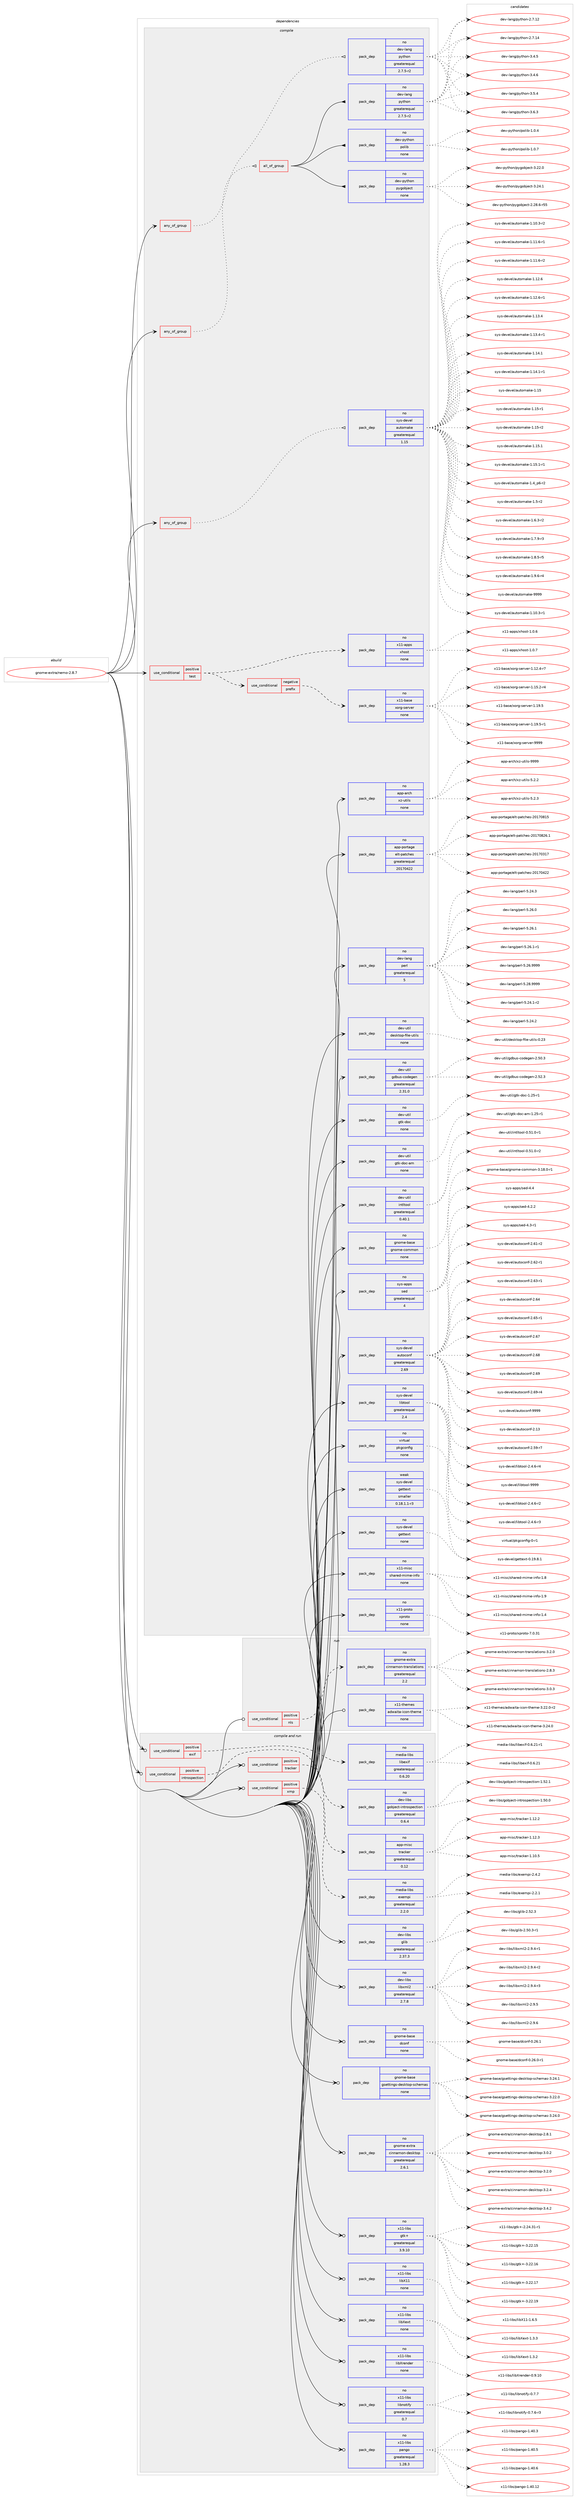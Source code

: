 digraph prolog {

# *************
# Graph options
# *************

newrank=true;
concentrate=true;
compound=true;
graph [rankdir=LR,fontname=Helvetica,fontsize=10,ranksep=1.5];#, ranksep=2.5, nodesep=0.2];
edge  [arrowhead=vee];
node  [fontname=Helvetica,fontsize=10];

# **********
# The ebuild
# **********

subgraph cluster_leftcol {
color=gray;
rank=same;
label=<<i>ebuild</i>>;
id [label="gnome-extra/nemo-2.8.7", color=red, width=4, href="../gnome-extra/nemo-2.8.7.svg"];
}

# ****************
# The dependencies
# ****************

subgraph cluster_midcol {
color=gray;
label=<<i>dependencies</i>>;
subgraph cluster_compile {
fillcolor="#eeeeee";
style=filled;
label=<<i>compile</i>>;
subgraph any4863 {
dependency311746 [label=<<TABLE BORDER="0" CELLBORDER="1" CELLSPACING="0" CELLPADDING="4"><TR><TD CELLPADDING="10">any_of_group</TD></TR></TABLE>>, shape=none, color=red];subgraph all83 {
dependency311747 [label=<<TABLE BORDER="0" CELLBORDER="1" CELLSPACING="0" CELLPADDING="4"><TR><TD CELLPADDING="10">all_of_group</TD></TR></TABLE>>, shape=none, color=red];subgraph pack224740 {
dependency311748 [label=<<TABLE BORDER="0" CELLBORDER="1" CELLSPACING="0" CELLPADDING="4" WIDTH="220"><TR><TD ROWSPAN="6" CELLPADDING="30">pack_dep</TD></TR><TR><TD WIDTH="110">no</TD></TR><TR><TD>dev-lang</TD></TR><TR><TD>python</TD></TR><TR><TD>greaterequal</TD></TR><TR><TD>2.7.5-r2</TD></TR></TABLE>>, shape=none, color=blue];
}
dependency311747:e -> dependency311748:w [weight=20,style="solid",arrowhead="inv"];
subgraph pack224741 {
dependency311749 [label=<<TABLE BORDER="0" CELLBORDER="1" CELLSPACING="0" CELLPADDING="4" WIDTH="220"><TR><TD ROWSPAN="6" CELLPADDING="30">pack_dep</TD></TR><TR><TD WIDTH="110">no</TD></TR><TR><TD>dev-python</TD></TR><TR><TD>polib</TD></TR><TR><TD>none</TD></TR><TR><TD></TD></TR></TABLE>>, shape=none, color=blue];
}
dependency311747:e -> dependency311749:w [weight=20,style="solid",arrowhead="inv"];
subgraph pack224742 {
dependency311750 [label=<<TABLE BORDER="0" CELLBORDER="1" CELLSPACING="0" CELLPADDING="4" WIDTH="220"><TR><TD ROWSPAN="6" CELLPADDING="30">pack_dep</TD></TR><TR><TD WIDTH="110">no</TD></TR><TR><TD>dev-python</TD></TR><TR><TD>pygobject</TD></TR><TR><TD>none</TD></TR><TR><TD></TD></TR></TABLE>>, shape=none, color=blue];
}
dependency311747:e -> dependency311750:w [weight=20,style="solid",arrowhead="inv"];
}
dependency311746:e -> dependency311747:w [weight=20,style="dotted",arrowhead="oinv"];
}
id:e -> dependency311746:w [weight=20,style="solid",arrowhead="vee"];
subgraph any4864 {
dependency311751 [label=<<TABLE BORDER="0" CELLBORDER="1" CELLSPACING="0" CELLPADDING="4"><TR><TD CELLPADDING="10">any_of_group</TD></TR></TABLE>>, shape=none, color=red];subgraph pack224743 {
dependency311752 [label=<<TABLE BORDER="0" CELLBORDER="1" CELLSPACING="0" CELLPADDING="4" WIDTH="220"><TR><TD ROWSPAN="6" CELLPADDING="30">pack_dep</TD></TR><TR><TD WIDTH="110">no</TD></TR><TR><TD>dev-lang</TD></TR><TR><TD>python</TD></TR><TR><TD>greaterequal</TD></TR><TR><TD>2.7.5-r2</TD></TR></TABLE>>, shape=none, color=blue];
}
dependency311751:e -> dependency311752:w [weight=20,style="dotted",arrowhead="oinv"];
}
id:e -> dependency311751:w [weight=20,style="solid",arrowhead="vee"];
subgraph any4865 {
dependency311753 [label=<<TABLE BORDER="0" CELLBORDER="1" CELLSPACING="0" CELLPADDING="4"><TR><TD CELLPADDING="10">any_of_group</TD></TR></TABLE>>, shape=none, color=red];subgraph pack224744 {
dependency311754 [label=<<TABLE BORDER="0" CELLBORDER="1" CELLSPACING="0" CELLPADDING="4" WIDTH="220"><TR><TD ROWSPAN="6" CELLPADDING="30">pack_dep</TD></TR><TR><TD WIDTH="110">no</TD></TR><TR><TD>sys-devel</TD></TR><TR><TD>automake</TD></TR><TR><TD>greaterequal</TD></TR><TR><TD>1.15</TD></TR></TABLE>>, shape=none, color=blue];
}
dependency311753:e -> dependency311754:w [weight=20,style="dotted",arrowhead="oinv"];
}
id:e -> dependency311753:w [weight=20,style="solid",arrowhead="vee"];
subgraph cond82063 {
dependency311755 [label=<<TABLE BORDER="0" CELLBORDER="1" CELLSPACING="0" CELLPADDING="4"><TR><TD ROWSPAN="3" CELLPADDING="10">use_conditional</TD></TR><TR><TD>positive</TD></TR><TR><TD>test</TD></TR></TABLE>>, shape=none, color=red];
subgraph cond82064 {
dependency311756 [label=<<TABLE BORDER="0" CELLBORDER="1" CELLSPACING="0" CELLPADDING="4"><TR><TD ROWSPAN="3" CELLPADDING="10">use_conditional</TD></TR><TR><TD>negative</TD></TR><TR><TD>prefix</TD></TR></TABLE>>, shape=none, color=red];
subgraph pack224745 {
dependency311757 [label=<<TABLE BORDER="0" CELLBORDER="1" CELLSPACING="0" CELLPADDING="4" WIDTH="220"><TR><TD ROWSPAN="6" CELLPADDING="30">pack_dep</TD></TR><TR><TD WIDTH="110">no</TD></TR><TR><TD>x11-base</TD></TR><TR><TD>xorg-server</TD></TR><TR><TD>none</TD></TR><TR><TD></TD></TR></TABLE>>, shape=none, color=blue];
}
dependency311756:e -> dependency311757:w [weight=20,style="dashed",arrowhead="vee"];
}
dependency311755:e -> dependency311756:w [weight=20,style="dashed",arrowhead="vee"];
subgraph pack224746 {
dependency311758 [label=<<TABLE BORDER="0" CELLBORDER="1" CELLSPACING="0" CELLPADDING="4" WIDTH="220"><TR><TD ROWSPAN="6" CELLPADDING="30">pack_dep</TD></TR><TR><TD WIDTH="110">no</TD></TR><TR><TD>x11-apps</TD></TR><TR><TD>xhost</TD></TR><TR><TD>none</TD></TR><TR><TD></TD></TR></TABLE>>, shape=none, color=blue];
}
dependency311755:e -> dependency311758:w [weight=20,style="dashed",arrowhead="vee"];
}
id:e -> dependency311755:w [weight=20,style="solid",arrowhead="vee"];
subgraph pack224747 {
dependency311759 [label=<<TABLE BORDER="0" CELLBORDER="1" CELLSPACING="0" CELLPADDING="4" WIDTH="220"><TR><TD ROWSPAN="6" CELLPADDING="30">pack_dep</TD></TR><TR><TD WIDTH="110">no</TD></TR><TR><TD>app-arch</TD></TR><TR><TD>xz-utils</TD></TR><TR><TD>none</TD></TR><TR><TD></TD></TR></TABLE>>, shape=none, color=blue];
}
id:e -> dependency311759:w [weight=20,style="solid",arrowhead="vee"];
subgraph pack224748 {
dependency311760 [label=<<TABLE BORDER="0" CELLBORDER="1" CELLSPACING="0" CELLPADDING="4" WIDTH="220"><TR><TD ROWSPAN="6" CELLPADDING="30">pack_dep</TD></TR><TR><TD WIDTH="110">no</TD></TR><TR><TD>app-portage</TD></TR><TR><TD>elt-patches</TD></TR><TR><TD>greaterequal</TD></TR><TR><TD>20170422</TD></TR></TABLE>>, shape=none, color=blue];
}
id:e -> dependency311760:w [weight=20,style="solid",arrowhead="vee"];
subgraph pack224749 {
dependency311761 [label=<<TABLE BORDER="0" CELLBORDER="1" CELLSPACING="0" CELLPADDING="4" WIDTH="220"><TR><TD ROWSPAN="6" CELLPADDING="30">pack_dep</TD></TR><TR><TD WIDTH="110">no</TD></TR><TR><TD>dev-lang</TD></TR><TR><TD>perl</TD></TR><TR><TD>greaterequal</TD></TR><TR><TD>5</TD></TR></TABLE>>, shape=none, color=blue];
}
id:e -> dependency311761:w [weight=20,style="solid",arrowhead="vee"];
subgraph pack224750 {
dependency311762 [label=<<TABLE BORDER="0" CELLBORDER="1" CELLSPACING="0" CELLPADDING="4" WIDTH="220"><TR><TD ROWSPAN="6" CELLPADDING="30">pack_dep</TD></TR><TR><TD WIDTH="110">no</TD></TR><TR><TD>dev-util</TD></TR><TR><TD>desktop-file-utils</TD></TR><TR><TD>none</TD></TR><TR><TD></TD></TR></TABLE>>, shape=none, color=blue];
}
id:e -> dependency311762:w [weight=20,style="solid",arrowhead="vee"];
subgraph pack224751 {
dependency311763 [label=<<TABLE BORDER="0" CELLBORDER="1" CELLSPACING="0" CELLPADDING="4" WIDTH="220"><TR><TD ROWSPAN="6" CELLPADDING="30">pack_dep</TD></TR><TR><TD WIDTH="110">no</TD></TR><TR><TD>dev-util</TD></TR><TR><TD>gdbus-codegen</TD></TR><TR><TD>greaterequal</TD></TR><TR><TD>2.31.0</TD></TR></TABLE>>, shape=none, color=blue];
}
id:e -> dependency311763:w [weight=20,style="solid",arrowhead="vee"];
subgraph pack224752 {
dependency311764 [label=<<TABLE BORDER="0" CELLBORDER="1" CELLSPACING="0" CELLPADDING="4" WIDTH="220"><TR><TD ROWSPAN="6" CELLPADDING="30">pack_dep</TD></TR><TR><TD WIDTH="110">no</TD></TR><TR><TD>dev-util</TD></TR><TR><TD>gtk-doc</TD></TR><TR><TD>none</TD></TR><TR><TD></TD></TR></TABLE>>, shape=none, color=blue];
}
id:e -> dependency311764:w [weight=20,style="solid",arrowhead="vee"];
subgraph pack224753 {
dependency311765 [label=<<TABLE BORDER="0" CELLBORDER="1" CELLSPACING="0" CELLPADDING="4" WIDTH="220"><TR><TD ROWSPAN="6" CELLPADDING="30">pack_dep</TD></TR><TR><TD WIDTH="110">no</TD></TR><TR><TD>dev-util</TD></TR><TR><TD>gtk-doc-am</TD></TR><TR><TD>none</TD></TR><TR><TD></TD></TR></TABLE>>, shape=none, color=blue];
}
id:e -> dependency311765:w [weight=20,style="solid",arrowhead="vee"];
subgraph pack224754 {
dependency311766 [label=<<TABLE BORDER="0" CELLBORDER="1" CELLSPACING="0" CELLPADDING="4" WIDTH="220"><TR><TD ROWSPAN="6" CELLPADDING="30">pack_dep</TD></TR><TR><TD WIDTH="110">no</TD></TR><TR><TD>dev-util</TD></TR><TR><TD>intltool</TD></TR><TR><TD>greaterequal</TD></TR><TR><TD>0.40.1</TD></TR></TABLE>>, shape=none, color=blue];
}
id:e -> dependency311766:w [weight=20,style="solid",arrowhead="vee"];
subgraph pack224755 {
dependency311767 [label=<<TABLE BORDER="0" CELLBORDER="1" CELLSPACING="0" CELLPADDING="4" WIDTH="220"><TR><TD ROWSPAN="6" CELLPADDING="30">pack_dep</TD></TR><TR><TD WIDTH="110">no</TD></TR><TR><TD>gnome-base</TD></TR><TR><TD>gnome-common</TD></TR><TR><TD>none</TD></TR><TR><TD></TD></TR></TABLE>>, shape=none, color=blue];
}
id:e -> dependency311767:w [weight=20,style="solid",arrowhead="vee"];
subgraph pack224756 {
dependency311768 [label=<<TABLE BORDER="0" CELLBORDER="1" CELLSPACING="0" CELLPADDING="4" WIDTH="220"><TR><TD ROWSPAN="6" CELLPADDING="30">pack_dep</TD></TR><TR><TD WIDTH="110">no</TD></TR><TR><TD>sys-apps</TD></TR><TR><TD>sed</TD></TR><TR><TD>greaterequal</TD></TR><TR><TD>4</TD></TR></TABLE>>, shape=none, color=blue];
}
id:e -> dependency311768:w [weight=20,style="solid",arrowhead="vee"];
subgraph pack224757 {
dependency311769 [label=<<TABLE BORDER="0" CELLBORDER="1" CELLSPACING="0" CELLPADDING="4" WIDTH="220"><TR><TD ROWSPAN="6" CELLPADDING="30">pack_dep</TD></TR><TR><TD WIDTH="110">no</TD></TR><TR><TD>sys-devel</TD></TR><TR><TD>autoconf</TD></TR><TR><TD>greaterequal</TD></TR><TR><TD>2.69</TD></TR></TABLE>>, shape=none, color=blue];
}
id:e -> dependency311769:w [weight=20,style="solid",arrowhead="vee"];
subgraph pack224758 {
dependency311770 [label=<<TABLE BORDER="0" CELLBORDER="1" CELLSPACING="0" CELLPADDING="4" WIDTH="220"><TR><TD ROWSPAN="6" CELLPADDING="30">pack_dep</TD></TR><TR><TD WIDTH="110">no</TD></TR><TR><TD>sys-devel</TD></TR><TR><TD>gettext</TD></TR><TR><TD>none</TD></TR><TR><TD></TD></TR></TABLE>>, shape=none, color=blue];
}
id:e -> dependency311770:w [weight=20,style="solid",arrowhead="vee"];
subgraph pack224759 {
dependency311771 [label=<<TABLE BORDER="0" CELLBORDER="1" CELLSPACING="0" CELLPADDING="4" WIDTH="220"><TR><TD ROWSPAN="6" CELLPADDING="30">pack_dep</TD></TR><TR><TD WIDTH="110">no</TD></TR><TR><TD>sys-devel</TD></TR><TR><TD>libtool</TD></TR><TR><TD>greaterequal</TD></TR><TR><TD>2.4</TD></TR></TABLE>>, shape=none, color=blue];
}
id:e -> dependency311771:w [weight=20,style="solid",arrowhead="vee"];
subgraph pack224760 {
dependency311772 [label=<<TABLE BORDER="0" CELLBORDER="1" CELLSPACING="0" CELLPADDING="4" WIDTH="220"><TR><TD ROWSPAN="6" CELLPADDING="30">pack_dep</TD></TR><TR><TD WIDTH="110">no</TD></TR><TR><TD>virtual</TD></TR><TR><TD>pkgconfig</TD></TR><TR><TD>none</TD></TR><TR><TD></TD></TR></TABLE>>, shape=none, color=blue];
}
id:e -> dependency311772:w [weight=20,style="solid",arrowhead="vee"];
subgraph pack224761 {
dependency311773 [label=<<TABLE BORDER="0" CELLBORDER="1" CELLSPACING="0" CELLPADDING="4" WIDTH="220"><TR><TD ROWSPAN="6" CELLPADDING="30">pack_dep</TD></TR><TR><TD WIDTH="110">no</TD></TR><TR><TD>x11-misc</TD></TR><TR><TD>shared-mime-info</TD></TR><TR><TD>none</TD></TR><TR><TD></TD></TR></TABLE>>, shape=none, color=blue];
}
id:e -> dependency311773:w [weight=20,style="solid",arrowhead="vee"];
subgraph pack224762 {
dependency311774 [label=<<TABLE BORDER="0" CELLBORDER="1" CELLSPACING="0" CELLPADDING="4" WIDTH="220"><TR><TD ROWSPAN="6" CELLPADDING="30">pack_dep</TD></TR><TR><TD WIDTH="110">no</TD></TR><TR><TD>x11-proto</TD></TR><TR><TD>xproto</TD></TR><TR><TD>none</TD></TR><TR><TD></TD></TR></TABLE>>, shape=none, color=blue];
}
id:e -> dependency311774:w [weight=20,style="solid",arrowhead="vee"];
subgraph pack224763 {
dependency311775 [label=<<TABLE BORDER="0" CELLBORDER="1" CELLSPACING="0" CELLPADDING="4" WIDTH="220"><TR><TD ROWSPAN="6" CELLPADDING="30">pack_dep</TD></TR><TR><TD WIDTH="110">weak</TD></TR><TR><TD>sys-devel</TD></TR><TR><TD>gettext</TD></TR><TR><TD>smaller</TD></TR><TR><TD>0.18.1.1-r3</TD></TR></TABLE>>, shape=none, color=blue];
}
id:e -> dependency311775:w [weight=20,style="solid",arrowhead="vee"];
}
subgraph cluster_compileandrun {
fillcolor="#eeeeee";
style=filled;
label=<<i>compile and run</i>>;
subgraph cond82065 {
dependency311776 [label=<<TABLE BORDER="0" CELLBORDER="1" CELLSPACING="0" CELLPADDING="4"><TR><TD ROWSPAN="3" CELLPADDING="10">use_conditional</TD></TR><TR><TD>positive</TD></TR><TR><TD>exif</TD></TR></TABLE>>, shape=none, color=red];
subgraph pack224764 {
dependency311777 [label=<<TABLE BORDER="0" CELLBORDER="1" CELLSPACING="0" CELLPADDING="4" WIDTH="220"><TR><TD ROWSPAN="6" CELLPADDING="30">pack_dep</TD></TR><TR><TD WIDTH="110">no</TD></TR><TR><TD>media-libs</TD></TR><TR><TD>libexif</TD></TR><TR><TD>greaterequal</TD></TR><TR><TD>0.6.20</TD></TR></TABLE>>, shape=none, color=blue];
}
dependency311776:e -> dependency311777:w [weight=20,style="dashed",arrowhead="vee"];
}
id:e -> dependency311776:w [weight=20,style="solid",arrowhead="odotvee"];
subgraph cond82066 {
dependency311778 [label=<<TABLE BORDER="0" CELLBORDER="1" CELLSPACING="0" CELLPADDING="4"><TR><TD ROWSPAN="3" CELLPADDING="10">use_conditional</TD></TR><TR><TD>positive</TD></TR><TR><TD>introspection</TD></TR></TABLE>>, shape=none, color=red];
subgraph pack224765 {
dependency311779 [label=<<TABLE BORDER="0" CELLBORDER="1" CELLSPACING="0" CELLPADDING="4" WIDTH="220"><TR><TD ROWSPAN="6" CELLPADDING="30">pack_dep</TD></TR><TR><TD WIDTH="110">no</TD></TR><TR><TD>dev-libs</TD></TR><TR><TD>gobject-introspection</TD></TR><TR><TD>greaterequal</TD></TR><TR><TD>0.6.4</TD></TR></TABLE>>, shape=none, color=blue];
}
dependency311778:e -> dependency311779:w [weight=20,style="dashed",arrowhead="vee"];
}
id:e -> dependency311778:w [weight=20,style="solid",arrowhead="odotvee"];
subgraph cond82067 {
dependency311780 [label=<<TABLE BORDER="0" CELLBORDER="1" CELLSPACING="0" CELLPADDING="4"><TR><TD ROWSPAN="3" CELLPADDING="10">use_conditional</TD></TR><TR><TD>positive</TD></TR><TR><TD>tracker</TD></TR></TABLE>>, shape=none, color=red];
subgraph pack224766 {
dependency311781 [label=<<TABLE BORDER="0" CELLBORDER="1" CELLSPACING="0" CELLPADDING="4" WIDTH="220"><TR><TD ROWSPAN="6" CELLPADDING="30">pack_dep</TD></TR><TR><TD WIDTH="110">no</TD></TR><TR><TD>app-misc</TD></TR><TR><TD>tracker</TD></TR><TR><TD>greaterequal</TD></TR><TR><TD>0.12</TD></TR></TABLE>>, shape=none, color=blue];
}
dependency311780:e -> dependency311781:w [weight=20,style="dashed",arrowhead="vee"];
}
id:e -> dependency311780:w [weight=20,style="solid",arrowhead="odotvee"];
subgraph cond82068 {
dependency311782 [label=<<TABLE BORDER="0" CELLBORDER="1" CELLSPACING="0" CELLPADDING="4"><TR><TD ROWSPAN="3" CELLPADDING="10">use_conditional</TD></TR><TR><TD>positive</TD></TR><TR><TD>xmp</TD></TR></TABLE>>, shape=none, color=red];
subgraph pack224767 {
dependency311783 [label=<<TABLE BORDER="0" CELLBORDER="1" CELLSPACING="0" CELLPADDING="4" WIDTH="220"><TR><TD ROWSPAN="6" CELLPADDING="30">pack_dep</TD></TR><TR><TD WIDTH="110">no</TD></TR><TR><TD>media-libs</TD></TR><TR><TD>exempi</TD></TR><TR><TD>greaterequal</TD></TR><TR><TD>2.2.0</TD></TR></TABLE>>, shape=none, color=blue];
}
dependency311782:e -> dependency311783:w [weight=20,style="dashed",arrowhead="vee"];
}
id:e -> dependency311782:w [weight=20,style="solid",arrowhead="odotvee"];
subgraph pack224768 {
dependency311784 [label=<<TABLE BORDER="0" CELLBORDER="1" CELLSPACING="0" CELLPADDING="4" WIDTH="220"><TR><TD ROWSPAN="6" CELLPADDING="30">pack_dep</TD></TR><TR><TD WIDTH="110">no</TD></TR><TR><TD>dev-libs</TD></TR><TR><TD>glib</TD></TR><TR><TD>greaterequal</TD></TR><TR><TD>2.37.3</TD></TR></TABLE>>, shape=none, color=blue];
}
id:e -> dependency311784:w [weight=20,style="solid",arrowhead="odotvee"];
subgraph pack224769 {
dependency311785 [label=<<TABLE BORDER="0" CELLBORDER="1" CELLSPACING="0" CELLPADDING="4" WIDTH="220"><TR><TD ROWSPAN="6" CELLPADDING="30">pack_dep</TD></TR><TR><TD WIDTH="110">no</TD></TR><TR><TD>dev-libs</TD></TR><TR><TD>libxml2</TD></TR><TR><TD>greaterequal</TD></TR><TR><TD>2.7.8</TD></TR></TABLE>>, shape=none, color=blue];
}
id:e -> dependency311785:w [weight=20,style="solid",arrowhead="odotvee"];
subgraph pack224770 {
dependency311786 [label=<<TABLE BORDER="0" CELLBORDER="1" CELLSPACING="0" CELLPADDING="4" WIDTH="220"><TR><TD ROWSPAN="6" CELLPADDING="30">pack_dep</TD></TR><TR><TD WIDTH="110">no</TD></TR><TR><TD>gnome-base</TD></TR><TR><TD>dconf</TD></TR><TR><TD>none</TD></TR><TR><TD></TD></TR></TABLE>>, shape=none, color=blue];
}
id:e -> dependency311786:w [weight=20,style="solid",arrowhead="odotvee"];
subgraph pack224771 {
dependency311787 [label=<<TABLE BORDER="0" CELLBORDER="1" CELLSPACING="0" CELLPADDING="4" WIDTH="220"><TR><TD ROWSPAN="6" CELLPADDING="30">pack_dep</TD></TR><TR><TD WIDTH="110">no</TD></TR><TR><TD>gnome-base</TD></TR><TR><TD>gsettings-desktop-schemas</TD></TR><TR><TD>none</TD></TR><TR><TD></TD></TR></TABLE>>, shape=none, color=blue];
}
id:e -> dependency311787:w [weight=20,style="solid",arrowhead="odotvee"];
subgraph pack224772 {
dependency311788 [label=<<TABLE BORDER="0" CELLBORDER="1" CELLSPACING="0" CELLPADDING="4" WIDTH="220"><TR><TD ROWSPAN="6" CELLPADDING="30">pack_dep</TD></TR><TR><TD WIDTH="110">no</TD></TR><TR><TD>gnome-extra</TD></TR><TR><TD>cinnamon-desktop</TD></TR><TR><TD>greaterequal</TD></TR><TR><TD>2.6.1</TD></TR></TABLE>>, shape=none, color=blue];
}
id:e -> dependency311788:w [weight=20,style="solid",arrowhead="odotvee"];
subgraph pack224773 {
dependency311789 [label=<<TABLE BORDER="0" CELLBORDER="1" CELLSPACING="0" CELLPADDING="4" WIDTH="220"><TR><TD ROWSPAN="6" CELLPADDING="30">pack_dep</TD></TR><TR><TD WIDTH="110">no</TD></TR><TR><TD>x11-libs</TD></TR><TR><TD>gtk+</TD></TR><TR><TD>greaterequal</TD></TR><TR><TD>3.9.10</TD></TR></TABLE>>, shape=none, color=blue];
}
id:e -> dependency311789:w [weight=20,style="solid",arrowhead="odotvee"];
subgraph pack224774 {
dependency311790 [label=<<TABLE BORDER="0" CELLBORDER="1" CELLSPACING="0" CELLPADDING="4" WIDTH="220"><TR><TD ROWSPAN="6" CELLPADDING="30">pack_dep</TD></TR><TR><TD WIDTH="110">no</TD></TR><TR><TD>x11-libs</TD></TR><TR><TD>libX11</TD></TR><TR><TD>none</TD></TR><TR><TD></TD></TR></TABLE>>, shape=none, color=blue];
}
id:e -> dependency311790:w [weight=20,style="solid",arrowhead="odotvee"];
subgraph pack224775 {
dependency311791 [label=<<TABLE BORDER="0" CELLBORDER="1" CELLSPACING="0" CELLPADDING="4" WIDTH="220"><TR><TD ROWSPAN="6" CELLPADDING="30">pack_dep</TD></TR><TR><TD WIDTH="110">no</TD></TR><TR><TD>x11-libs</TD></TR><TR><TD>libXext</TD></TR><TR><TD>none</TD></TR><TR><TD></TD></TR></TABLE>>, shape=none, color=blue];
}
id:e -> dependency311791:w [weight=20,style="solid",arrowhead="odotvee"];
subgraph pack224776 {
dependency311792 [label=<<TABLE BORDER="0" CELLBORDER="1" CELLSPACING="0" CELLPADDING="4" WIDTH="220"><TR><TD ROWSPAN="6" CELLPADDING="30">pack_dep</TD></TR><TR><TD WIDTH="110">no</TD></TR><TR><TD>x11-libs</TD></TR><TR><TD>libXrender</TD></TR><TR><TD>none</TD></TR><TR><TD></TD></TR></TABLE>>, shape=none, color=blue];
}
id:e -> dependency311792:w [weight=20,style="solid",arrowhead="odotvee"];
subgraph pack224777 {
dependency311793 [label=<<TABLE BORDER="0" CELLBORDER="1" CELLSPACING="0" CELLPADDING="4" WIDTH="220"><TR><TD ROWSPAN="6" CELLPADDING="30">pack_dep</TD></TR><TR><TD WIDTH="110">no</TD></TR><TR><TD>x11-libs</TD></TR><TR><TD>libnotify</TD></TR><TR><TD>greaterequal</TD></TR><TR><TD>0.7</TD></TR></TABLE>>, shape=none, color=blue];
}
id:e -> dependency311793:w [weight=20,style="solid",arrowhead="odotvee"];
subgraph pack224778 {
dependency311794 [label=<<TABLE BORDER="0" CELLBORDER="1" CELLSPACING="0" CELLPADDING="4" WIDTH="220"><TR><TD ROWSPAN="6" CELLPADDING="30">pack_dep</TD></TR><TR><TD WIDTH="110">no</TD></TR><TR><TD>x11-libs</TD></TR><TR><TD>pango</TD></TR><TR><TD>greaterequal</TD></TR><TR><TD>1.28.3</TD></TR></TABLE>>, shape=none, color=blue];
}
id:e -> dependency311794:w [weight=20,style="solid",arrowhead="odotvee"];
}
subgraph cluster_run {
fillcolor="#eeeeee";
style=filled;
label=<<i>run</i>>;
subgraph cond82069 {
dependency311795 [label=<<TABLE BORDER="0" CELLBORDER="1" CELLSPACING="0" CELLPADDING="4"><TR><TD ROWSPAN="3" CELLPADDING="10">use_conditional</TD></TR><TR><TD>positive</TD></TR><TR><TD>nls</TD></TR></TABLE>>, shape=none, color=red];
subgraph pack224779 {
dependency311796 [label=<<TABLE BORDER="0" CELLBORDER="1" CELLSPACING="0" CELLPADDING="4" WIDTH="220"><TR><TD ROWSPAN="6" CELLPADDING="30">pack_dep</TD></TR><TR><TD WIDTH="110">no</TD></TR><TR><TD>gnome-extra</TD></TR><TR><TD>cinnamon-translations</TD></TR><TR><TD>greaterequal</TD></TR><TR><TD>2.2</TD></TR></TABLE>>, shape=none, color=blue];
}
dependency311795:e -> dependency311796:w [weight=20,style="dashed",arrowhead="vee"];
}
id:e -> dependency311795:w [weight=20,style="solid",arrowhead="odot"];
subgraph pack224780 {
dependency311797 [label=<<TABLE BORDER="0" CELLBORDER="1" CELLSPACING="0" CELLPADDING="4" WIDTH="220"><TR><TD ROWSPAN="6" CELLPADDING="30">pack_dep</TD></TR><TR><TD WIDTH="110">no</TD></TR><TR><TD>x11-themes</TD></TR><TR><TD>adwaita-icon-theme</TD></TR><TR><TD>none</TD></TR><TR><TD></TD></TR></TABLE>>, shape=none, color=blue];
}
id:e -> dependency311797:w [weight=20,style="solid",arrowhead="odot"];
}
}

# **************
# The candidates
# **************

subgraph cluster_choices {
rank=same;
color=gray;
label=<<i>candidates</i>>;

subgraph choice224740 {
color=black;
nodesep=1;
choice10010111845108971101034711212111610411111045504655464950 [label="dev-lang/python-2.7.12", color=red, width=4,href="../dev-lang/python-2.7.12.svg"];
choice10010111845108971101034711212111610411111045504655464952 [label="dev-lang/python-2.7.14", color=red, width=4,href="../dev-lang/python-2.7.14.svg"];
choice100101118451089711010347112121116104111110455146524653 [label="dev-lang/python-3.4.5", color=red, width=4,href="../dev-lang/python-3.4.5.svg"];
choice100101118451089711010347112121116104111110455146524654 [label="dev-lang/python-3.4.6", color=red, width=4,href="../dev-lang/python-3.4.6.svg"];
choice100101118451089711010347112121116104111110455146534652 [label="dev-lang/python-3.5.4", color=red, width=4,href="../dev-lang/python-3.5.4.svg"];
choice100101118451089711010347112121116104111110455146544651 [label="dev-lang/python-3.6.3", color=red, width=4,href="../dev-lang/python-3.6.3.svg"];
dependency311748:e -> choice10010111845108971101034711212111610411111045504655464950:w [style=dotted,weight="100"];
dependency311748:e -> choice10010111845108971101034711212111610411111045504655464952:w [style=dotted,weight="100"];
dependency311748:e -> choice100101118451089711010347112121116104111110455146524653:w [style=dotted,weight="100"];
dependency311748:e -> choice100101118451089711010347112121116104111110455146524654:w [style=dotted,weight="100"];
dependency311748:e -> choice100101118451089711010347112121116104111110455146534652:w [style=dotted,weight="100"];
dependency311748:e -> choice100101118451089711010347112121116104111110455146544651:w [style=dotted,weight="100"];
}
subgraph choice224741 {
color=black;
nodesep=1;
choice100101118451121211161041111104711211110810598454946484652 [label="dev-python/polib-1.0.4", color=red, width=4,href="../dev-python/polib-1.0.4.svg"];
choice100101118451121211161041111104711211110810598454946484655 [label="dev-python/polib-1.0.7", color=red, width=4,href="../dev-python/polib-1.0.7.svg"];
dependency311749:e -> choice100101118451121211161041111104711211110810598454946484652:w [style=dotted,weight="100"];
dependency311749:e -> choice100101118451121211161041111104711211110810598454946484655:w [style=dotted,weight="100"];
}
subgraph choice224742 {
color=black;
nodesep=1;
choice1001011184511212111610411111047112121103111981061019911645504650564654451145353 [label="dev-python/pygobject-2.28.6-r55", color=red, width=4,href="../dev-python/pygobject-2.28.6-r55.svg"];
choice1001011184511212111610411111047112121103111981061019911645514650504648 [label="dev-python/pygobject-3.22.0", color=red, width=4,href="../dev-python/pygobject-3.22.0.svg"];
choice1001011184511212111610411111047112121103111981061019911645514650524649 [label="dev-python/pygobject-3.24.1", color=red, width=4,href="../dev-python/pygobject-3.24.1.svg"];
dependency311750:e -> choice1001011184511212111610411111047112121103111981061019911645504650564654451145353:w [style=dotted,weight="100"];
dependency311750:e -> choice1001011184511212111610411111047112121103111981061019911645514650504648:w [style=dotted,weight="100"];
dependency311750:e -> choice1001011184511212111610411111047112121103111981061019911645514650524649:w [style=dotted,weight="100"];
}
subgraph choice224743 {
color=black;
nodesep=1;
choice10010111845108971101034711212111610411111045504655464950 [label="dev-lang/python-2.7.12", color=red, width=4,href="../dev-lang/python-2.7.12.svg"];
choice10010111845108971101034711212111610411111045504655464952 [label="dev-lang/python-2.7.14", color=red, width=4,href="../dev-lang/python-2.7.14.svg"];
choice100101118451089711010347112121116104111110455146524653 [label="dev-lang/python-3.4.5", color=red, width=4,href="../dev-lang/python-3.4.5.svg"];
choice100101118451089711010347112121116104111110455146524654 [label="dev-lang/python-3.4.6", color=red, width=4,href="../dev-lang/python-3.4.6.svg"];
choice100101118451089711010347112121116104111110455146534652 [label="dev-lang/python-3.5.4", color=red, width=4,href="../dev-lang/python-3.5.4.svg"];
choice100101118451089711010347112121116104111110455146544651 [label="dev-lang/python-3.6.3", color=red, width=4,href="../dev-lang/python-3.6.3.svg"];
dependency311752:e -> choice10010111845108971101034711212111610411111045504655464950:w [style=dotted,weight="100"];
dependency311752:e -> choice10010111845108971101034711212111610411111045504655464952:w [style=dotted,weight="100"];
dependency311752:e -> choice100101118451089711010347112121116104111110455146524653:w [style=dotted,weight="100"];
dependency311752:e -> choice100101118451089711010347112121116104111110455146524654:w [style=dotted,weight="100"];
dependency311752:e -> choice100101118451089711010347112121116104111110455146534652:w [style=dotted,weight="100"];
dependency311752:e -> choice100101118451089711010347112121116104111110455146544651:w [style=dotted,weight="100"];
}
subgraph choice224744 {
color=black;
nodesep=1;
choice11512111545100101118101108479711711611110997107101454946494846514511449 [label="sys-devel/automake-1.10.3-r1", color=red, width=4,href="../sys-devel/automake-1.10.3-r1.svg"];
choice11512111545100101118101108479711711611110997107101454946494846514511450 [label="sys-devel/automake-1.10.3-r2", color=red, width=4,href="../sys-devel/automake-1.10.3-r2.svg"];
choice11512111545100101118101108479711711611110997107101454946494946544511449 [label="sys-devel/automake-1.11.6-r1", color=red, width=4,href="../sys-devel/automake-1.11.6-r1.svg"];
choice11512111545100101118101108479711711611110997107101454946494946544511450 [label="sys-devel/automake-1.11.6-r2", color=red, width=4,href="../sys-devel/automake-1.11.6-r2.svg"];
choice1151211154510010111810110847971171161111099710710145494649504654 [label="sys-devel/automake-1.12.6", color=red, width=4,href="../sys-devel/automake-1.12.6.svg"];
choice11512111545100101118101108479711711611110997107101454946495046544511449 [label="sys-devel/automake-1.12.6-r1", color=red, width=4,href="../sys-devel/automake-1.12.6-r1.svg"];
choice1151211154510010111810110847971171161111099710710145494649514652 [label="sys-devel/automake-1.13.4", color=red, width=4,href="../sys-devel/automake-1.13.4.svg"];
choice11512111545100101118101108479711711611110997107101454946495146524511449 [label="sys-devel/automake-1.13.4-r1", color=red, width=4,href="../sys-devel/automake-1.13.4-r1.svg"];
choice1151211154510010111810110847971171161111099710710145494649524649 [label="sys-devel/automake-1.14.1", color=red, width=4,href="../sys-devel/automake-1.14.1.svg"];
choice11512111545100101118101108479711711611110997107101454946495246494511449 [label="sys-devel/automake-1.14.1-r1", color=red, width=4,href="../sys-devel/automake-1.14.1-r1.svg"];
choice115121115451001011181011084797117116111109971071014549464953 [label="sys-devel/automake-1.15", color=red, width=4,href="../sys-devel/automake-1.15.svg"];
choice1151211154510010111810110847971171161111099710710145494649534511449 [label="sys-devel/automake-1.15-r1", color=red, width=4,href="../sys-devel/automake-1.15-r1.svg"];
choice1151211154510010111810110847971171161111099710710145494649534511450 [label="sys-devel/automake-1.15-r2", color=red, width=4,href="../sys-devel/automake-1.15-r2.svg"];
choice1151211154510010111810110847971171161111099710710145494649534649 [label="sys-devel/automake-1.15.1", color=red, width=4,href="../sys-devel/automake-1.15.1.svg"];
choice11512111545100101118101108479711711611110997107101454946495346494511449 [label="sys-devel/automake-1.15.1-r1", color=red, width=4,href="../sys-devel/automake-1.15.1-r1.svg"];
choice115121115451001011181011084797117116111109971071014549465295112544511450 [label="sys-devel/automake-1.4_p6-r2", color=red, width=4,href="../sys-devel/automake-1.4_p6-r2.svg"];
choice11512111545100101118101108479711711611110997107101454946534511450 [label="sys-devel/automake-1.5-r2", color=red, width=4,href="../sys-devel/automake-1.5-r2.svg"];
choice115121115451001011181011084797117116111109971071014549465446514511450 [label="sys-devel/automake-1.6.3-r2", color=red, width=4,href="../sys-devel/automake-1.6.3-r2.svg"];
choice115121115451001011181011084797117116111109971071014549465546574511451 [label="sys-devel/automake-1.7.9-r3", color=red, width=4,href="../sys-devel/automake-1.7.9-r3.svg"];
choice115121115451001011181011084797117116111109971071014549465646534511453 [label="sys-devel/automake-1.8.5-r5", color=red, width=4,href="../sys-devel/automake-1.8.5-r5.svg"];
choice115121115451001011181011084797117116111109971071014549465746544511452 [label="sys-devel/automake-1.9.6-r4", color=red, width=4,href="../sys-devel/automake-1.9.6-r4.svg"];
choice115121115451001011181011084797117116111109971071014557575757 [label="sys-devel/automake-9999", color=red, width=4,href="../sys-devel/automake-9999.svg"];
dependency311754:e -> choice11512111545100101118101108479711711611110997107101454946494846514511449:w [style=dotted,weight="100"];
dependency311754:e -> choice11512111545100101118101108479711711611110997107101454946494846514511450:w [style=dotted,weight="100"];
dependency311754:e -> choice11512111545100101118101108479711711611110997107101454946494946544511449:w [style=dotted,weight="100"];
dependency311754:e -> choice11512111545100101118101108479711711611110997107101454946494946544511450:w [style=dotted,weight="100"];
dependency311754:e -> choice1151211154510010111810110847971171161111099710710145494649504654:w [style=dotted,weight="100"];
dependency311754:e -> choice11512111545100101118101108479711711611110997107101454946495046544511449:w [style=dotted,weight="100"];
dependency311754:e -> choice1151211154510010111810110847971171161111099710710145494649514652:w [style=dotted,weight="100"];
dependency311754:e -> choice11512111545100101118101108479711711611110997107101454946495146524511449:w [style=dotted,weight="100"];
dependency311754:e -> choice1151211154510010111810110847971171161111099710710145494649524649:w [style=dotted,weight="100"];
dependency311754:e -> choice11512111545100101118101108479711711611110997107101454946495246494511449:w [style=dotted,weight="100"];
dependency311754:e -> choice115121115451001011181011084797117116111109971071014549464953:w [style=dotted,weight="100"];
dependency311754:e -> choice1151211154510010111810110847971171161111099710710145494649534511449:w [style=dotted,weight="100"];
dependency311754:e -> choice1151211154510010111810110847971171161111099710710145494649534511450:w [style=dotted,weight="100"];
dependency311754:e -> choice1151211154510010111810110847971171161111099710710145494649534649:w [style=dotted,weight="100"];
dependency311754:e -> choice11512111545100101118101108479711711611110997107101454946495346494511449:w [style=dotted,weight="100"];
dependency311754:e -> choice115121115451001011181011084797117116111109971071014549465295112544511450:w [style=dotted,weight="100"];
dependency311754:e -> choice11512111545100101118101108479711711611110997107101454946534511450:w [style=dotted,weight="100"];
dependency311754:e -> choice115121115451001011181011084797117116111109971071014549465446514511450:w [style=dotted,weight="100"];
dependency311754:e -> choice115121115451001011181011084797117116111109971071014549465546574511451:w [style=dotted,weight="100"];
dependency311754:e -> choice115121115451001011181011084797117116111109971071014549465646534511453:w [style=dotted,weight="100"];
dependency311754:e -> choice115121115451001011181011084797117116111109971071014549465746544511452:w [style=dotted,weight="100"];
dependency311754:e -> choice115121115451001011181011084797117116111109971071014557575757:w [style=dotted,weight="100"];
}
subgraph choice224745 {
color=black;
nodesep=1;
choice12049494598971151014712011111410345115101114118101114454946495046524511455 [label="x11-base/xorg-server-1.12.4-r7", color=red, width=4,href="../x11-base/xorg-server-1.12.4-r7.svg"];
choice12049494598971151014712011111410345115101114118101114454946495346504511452 [label="x11-base/xorg-server-1.15.2-r4", color=red, width=4,href="../x11-base/xorg-server-1.15.2-r4.svg"];
choice1204949459897115101471201111141034511510111411810111445494649574653 [label="x11-base/xorg-server-1.19.5", color=red, width=4,href="../x11-base/xorg-server-1.19.5.svg"];
choice12049494598971151014712011111410345115101114118101114454946495746534511449 [label="x11-base/xorg-server-1.19.5-r1", color=red, width=4,href="../x11-base/xorg-server-1.19.5-r1.svg"];
choice120494945989711510147120111114103451151011141181011144557575757 [label="x11-base/xorg-server-9999", color=red, width=4,href="../x11-base/xorg-server-9999.svg"];
dependency311757:e -> choice12049494598971151014712011111410345115101114118101114454946495046524511455:w [style=dotted,weight="100"];
dependency311757:e -> choice12049494598971151014712011111410345115101114118101114454946495346504511452:w [style=dotted,weight="100"];
dependency311757:e -> choice1204949459897115101471201111141034511510111411810111445494649574653:w [style=dotted,weight="100"];
dependency311757:e -> choice12049494598971151014712011111410345115101114118101114454946495746534511449:w [style=dotted,weight="100"];
dependency311757:e -> choice120494945989711510147120111114103451151011141181011144557575757:w [style=dotted,weight="100"];
}
subgraph choice224746 {
color=black;
nodesep=1;
choice1204949459711211211547120104111115116454946484654 [label="x11-apps/xhost-1.0.6", color=red, width=4,href="../x11-apps/xhost-1.0.6.svg"];
choice1204949459711211211547120104111115116454946484655 [label="x11-apps/xhost-1.0.7", color=red, width=4,href="../x11-apps/xhost-1.0.7.svg"];
dependency311758:e -> choice1204949459711211211547120104111115116454946484654:w [style=dotted,weight="100"];
dependency311758:e -> choice1204949459711211211547120104111115116454946484655:w [style=dotted,weight="100"];
}
subgraph choice224747 {
color=black;
nodesep=1;
choice971121124597114991044712012245117116105108115455346504650 [label="app-arch/xz-utils-5.2.2", color=red, width=4,href="../app-arch/xz-utils-5.2.2.svg"];
choice971121124597114991044712012245117116105108115455346504651 [label="app-arch/xz-utils-5.2.3", color=red, width=4,href="../app-arch/xz-utils-5.2.3.svg"];
choice9711211245971149910447120122451171161051081154557575757 [label="app-arch/xz-utils-9999", color=red, width=4,href="../app-arch/xz-utils-9999.svg"];
dependency311759:e -> choice971121124597114991044712012245117116105108115455346504650:w [style=dotted,weight="100"];
dependency311759:e -> choice971121124597114991044712012245117116105108115455346504651:w [style=dotted,weight="100"];
dependency311759:e -> choice9711211245971149910447120122451171161051081154557575757:w [style=dotted,weight="100"];
}
subgraph choice224748 {
color=black;
nodesep=1;
choice97112112451121111141169710310147101108116451129711699104101115455048495548514955 [label="app-portage/elt-patches-20170317", color=red, width=4,href="../app-portage/elt-patches-20170317.svg"];
choice97112112451121111141169710310147101108116451129711699104101115455048495548525050 [label="app-portage/elt-patches-20170422", color=red, width=4,href="../app-portage/elt-patches-20170422.svg"];
choice97112112451121111141169710310147101108116451129711699104101115455048495548564953 [label="app-portage/elt-patches-20170815", color=red, width=4,href="../app-portage/elt-patches-20170815.svg"];
choice971121124511211111411697103101471011081164511297116991041011154550484955485650544649 [label="app-portage/elt-patches-20170826.1", color=red, width=4,href="../app-portage/elt-patches-20170826.1.svg"];
dependency311760:e -> choice97112112451121111141169710310147101108116451129711699104101115455048495548514955:w [style=dotted,weight="100"];
dependency311760:e -> choice97112112451121111141169710310147101108116451129711699104101115455048495548525050:w [style=dotted,weight="100"];
dependency311760:e -> choice97112112451121111141169710310147101108116451129711699104101115455048495548564953:w [style=dotted,weight="100"];
dependency311760:e -> choice971121124511211111411697103101471011081164511297116991041011154550484955485650544649:w [style=dotted,weight="100"];
}
subgraph choice224749 {
color=black;
nodesep=1;
choice100101118451089711010347112101114108455346505246494511450 [label="dev-lang/perl-5.24.1-r2", color=red, width=4,href="../dev-lang/perl-5.24.1-r2.svg"];
choice10010111845108971101034711210111410845534650524650 [label="dev-lang/perl-5.24.2", color=red, width=4,href="../dev-lang/perl-5.24.2.svg"];
choice10010111845108971101034711210111410845534650524651 [label="dev-lang/perl-5.24.3", color=red, width=4,href="../dev-lang/perl-5.24.3.svg"];
choice10010111845108971101034711210111410845534650544648 [label="dev-lang/perl-5.26.0", color=red, width=4,href="../dev-lang/perl-5.26.0.svg"];
choice10010111845108971101034711210111410845534650544649 [label="dev-lang/perl-5.26.1", color=red, width=4,href="../dev-lang/perl-5.26.1.svg"];
choice100101118451089711010347112101114108455346505446494511449 [label="dev-lang/perl-5.26.1-r1", color=red, width=4,href="../dev-lang/perl-5.26.1-r1.svg"];
choice10010111845108971101034711210111410845534650544657575757 [label="dev-lang/perl-5.26.9999", color=red, width=4,href="../dev-lang/perl-5.26.9999.svg"];
choice10010111845108971101034711210111410845534650564657575757 [label="dev-lang/perl-5.28.9999", color=red, width=4,href="../dev-lang/perl-5.28.9999.svg"];
dependency311761:e -> choice100101118451089711010347112101114108455346505246494511450:w [style=dotted,weight="100"];
dependency311761:e -> choice10010111845108971101034711210111410845534650524650:w [style=dotted,weight="100"];
dependency311761:e -> choice10010111845108971101034711210111410845534650524651:w [style=dotted,weight="100"];
dependency311761:e -> choice10010111845108971101034711210111410845534650544648:w [style=dotted,weight="100"];
dependency311761:e -> choice10010111845108971101034711210111410845534650544649:w [style=dotted,weight="100"];
dependency311761:e -> choice100101118451089711010347112101114108455346505446494511449:w [style=dotted,weight="100"];
dependency311761:e -> choice10010111845108971101034711210111410845534650544657575757:w [style=dotted,weight="100"];
dependency311761:e -> choice10010111845108971101034711210111410845534650564657575757:w [style=dotted,weight="100"];
}
subgraph choice224750 {
color=black;
nodesep=1;
choice100101118451171161051084710010111510711611111245102105108101451171161051081154548465051 [label="dev-util/desktop-file-utils-0.23", color=red, width=4,href="../dev-util/desktop-file-utils-0.23.svg"];
dependency311762:e -> choice100101118451171161051084710010111510711611111245102105108101451171161051081154548465051:w [style=dotted,weight="100"];
}
subgraph choice224751 {
color=black;
nodesep=1;
choice100101118451171161051084710310098117115459911110010110310111045504653484651 [label="dev-util/gdbus-codegen-2.50.3", color=red, width=4,href="../dev-util/gdbus-codegen-2.50.3.svg"];
choice100101118451171161051084710310098117115459911110010110310111045504653504651 [label="dev-util/gdbus-codegen-2.52.3", color=red, width=4,href="../dev-util/gdbus-codegen-2.52.3.svg"];
dependency311763:e -> choice100101118451171161051084710310098117115459911110010110310111045504653484651:w [style=dotted,weight="100"];
dependency311763:e -> choice100101118451171161051084710310098117115459911110010110310111045504653504651:w [style=dotted,weight="100"];
}
subgraph choice224752 {
color=black;
nodesep=1;
choice1001011184511711610510847103116107451001119945494650534511449 [label="dev-util/gtk-doc-1.25-r1", color=red, width=4,href="../dev-util/gtk-doc-1.25-r1.svg"];
dependency311764:e -> choice1001011184511711610510847103116107451001119945494650534511449:w [style=dotted,weight="100"];
}
subgraph choice224753 {
color=black;
nodesep=1;
choice10010111845117116105108471031161074510011199459710945494650534511449 [label="dev-util/gtk-doc-am-1.25-r1", color=red, width=4,href="../dev-util/gtk-doc-am-1.25-r1.svg"];
dependency311765:e -> choice10010111845117116105108471031161074510011199459710945494650534511449:w [style=dotted,weight="100"];
}
subgraph choice224754 {
color=black;
nodesep=1;
choice1001011184511711610510847105110116108116111111108454846534946484511449 [label="dev-util/intltool-0.51.0-r1", color=red, width=4,href="../dev-util/intltool-0.51.0-r1.svg"];
choice1001011184511711610510847105110116108116111111108454846534946484511450 [label="dev-util/intltool-0.51.0-r2", color=red, width=4,href="../dev-util/intltool-0.51.0-r2.svg"];
dependency311766:e -> choice1001011184511711610510847105110116108116111111108454846534946484511449:w [style=dotted,weight="100"];
dependency311766:e -> choice1001011184511711610510847105110116108116111111108454846534946484511450:w [style=dotted,weight="100"];
}
subgraph choice224755 {
color=black;
nodesep=1;
choice103110111109101459897115101471031101111091014599111109109111110455146495646484511449 [label="gnome-base/gnome-common-3.18.0-r1", color=red, width=4,href="../gnome-base/gnome-common-3.18.0-r1.svg"];
dependency311767:e -> choice103110111109101459897115101471031101111091014599111109109111110455146495646484511449:w [style=dotted,weight="100"];
}
subgraph choice224756 {
color=black;
nodesep=1;
choice115121115459711211211547115101100455246504650 [label="sys-apps/sed-4.2.2", color=red, width=4,href="../sys-apps/sed-4.2.2.svg"];
choice115121115459711211211547115101100455246514511449 [label="sys-apps/sed-4.3-r1", color=red, width=4,href="../sys-apps/sed-4.3-r1.svg"];
choice11512111545971121121154711510110045524652 [label="sys-apps/sed-4.4", color=red, width=4,href="../sys-apps/sed-4.4.svg"];
dependency311768:e -> choice115121115459711211211547115101100455246504650:w [style=dotted,weight="100"];
dependency311768:e -> choice115121115459711211211547115101100455246514511449:w [style=dotted,weight="100"];
dependency311768:e -> choice11512111545971121121154711510110045524652:w [style=dotted,weight="100"];
}
subgraph choice224757 {
color=black;
nodesep=1;
choice115121115451001011181011084797117116111991111101024550464951 [label="sys-devel/autoconf-2.13", color=red, width=4,href="../sys-devel/autoconf-2.13.svg"];
choice1151211154510010111810110847971171161119911111010245504653574511455 [label="sys-devel/autoconf-2.59-r7", color=red, width=4,href="../sys-devel/autoconf-2.59-r7.svg"];
choice1151211154510010111810110847971171161119911111010245504654494511450 [label="sys-devel/autoconf-2.61-r2", color=red, width=4,href="../sys-devel/autoconf-2.61-r2.svg"];
choice1151211154510010111810110847971171161119911111010245504654504511449 [label="sys-devel/autoconf-2.62-r1", color=red, width=4,href="../sys-devel/autoconf-2.62-r1.svg"];
choice1151211154510010111810110847971171161119911111010245504654514511449 [label="sys-devel/autoconf-2.63-r1", color=red, width=4,href="../sys-devel/autoconf-2.63-r1.svg"];
choice115121115451001011181011084797117116111991111101024550465452 [label="sys-devel/autoconf-2.64", color=red, width=4,href="../sys-devel/autoconf-2.64.svg"];
choice1151211154510010111810110847971171161119911111010245504654534511449 [label="sys-devel/autoconf-2.65-r1", color=red, width=4,href="../sys-devel/autoconf-2.65-r1.svg"];
choice115121115451001011181011084797117116111991111101024550465455 [label="sys-devel/autoconf-2.67", color=red, width=4,href="../sys-devel/autoconf-2.67.svg"];
choice115121115451001011181011084797117116111991111101024550465456 [label="sys-devel/autoconf-2.68", color=red, width=4,href="../sys-devel/autoconf-2.68.svg"];
choice115121115451001011181011084797117116111991111101024550465457 [label="sys-devel/autoconf-2.69", color=red, width=4,href="../sys-devel/autoconf-2.69.svg"];
choice1151211154510010111810110847971171161119911111010245504654574511452 [label="sys-devel/autoconf-2.69-r4", color=red, width=4,href="../sys-devel/autoconf-2.69-r4.svg"];
choice115121115451001011181011084797117116111991111101024557575757 [label="sys-devel/autoconf-9999", color=red, width=4,href="../sys-devel/autoconf-9999.svg"];
dependency311769:e -> choice115121115451001011181011084797117116111991111101024550464951:w [style=dotted,weight="100"];
dependency311769:e -> choice1151211154510010111810110847971171161119911111010245504653574511455:w [style=dotted,weight="100"];
dependency311769:e -> choice1151211154510010111810110847971171161119911111010245504654494511450:w [style=dotted,weight="100"];
dependency311769:e -> choice1151211154510010111810110847971171161119911111010245504654504511449:w [style=dotted,weight="100"];
dependency311769:e -> choice1151211154510010111810110847971171161119911111010245504654514511449:w [style=dotted,weight="100"];
dependency311769:e -> choice115121115451001011181011084797117116111991111101024550465452:w [style=dotted,weight="100"];
dependency311769:e -> choice1151211154510010111810110847971171161119911111010245504654534511449:w [style=dotted,weight="100"];
dependency311769:e -> choice115121115451001011181011084797117116111991111101024550465455:w [style=dotted,weight="100"];
dependency311769:e -> choice115121115451001011181011084797117116111991111101024550465456:w [style=dotted,weight="100"];
dependency311769:e -> choice115121115451001011181011084797117116111991111101024550465457:w [style=dotted,weight="100"];
dependency311769:e -> choice1151211154510010111810110847971171161119911111010245504654574511452:w [style=dotted,weight="100"];
dependency311769:e -> choice115121115451001011181011084797117116111991111101024557575757:w [style=dotted,weight="100"];
}
subgraph choice224758 {
color=black;
nodesep=1;
choice1151211154510010111810110847103101116116101120116454846495746564649 [label="sys-devel/gettext-0.19.8.1", color=red, width=4,href="../sys-devel/gettext-0.19.8.1.svg"];
dependency311770:e -> choice1151211154510010111810110847103101116116101120116454846495746564649:w [style=dotted,weight="100"];
}
subgraph choice224759 {
color=black;
nodesep=1;
choice1151211154510010111810110847108105981161111111084550465246544511450 [label="sys-devel/libtool-2.4.6-r2", color=red, width=4,href="../sys-devel/libtool-2.4.6-r2.svg"];
choice1151211154510010111810110847108105981161111111084550465246544511451 [label="sys-devel/libtool-2.4.6-r3", color=red, width=4,href="../sys-devel/libtool-2.4.6-r3.svg"];
choice1151211154510010111810110847108105981161111111084550465246544511452 [label="sys-devel/libtool-2.4.6-r4", color=red, width=4,href="../sys-devel/libtool-2.4.6-r4.svg"];
choice1151211154510010111810110847108105981161111111084557575757 [label="sys-devel/libtool-9999", color=red, width=4,href="../sys-devel/libtool-9999.svg"];
dependency311771:e -> choice1151211154510010111810110847108105981161111111084550465246544511450:w [style=dotted,weight="100"];
dependency311771:e -> choice1151211154510010111810110847108105981161111111084550465246544511451:w [style=dotted,weight="100"];
dependency311771:e -> choice1151211154510010111810110847108105981161111111084550465246544511452:w [style=dotted,weight="100"];
dependency311771:e -> choice1151211154510010111810110847108105981161111111084557575757:w [style=dotted,weight="100"];
}
subgraph choice224760 {
color=black;
nodesep=1;
choice11810511411611797108471121071039911111010210510345484511449 [label="virtual/pkgconfig-0-r1", color=red, width=4,href="../virtual/pkgconfig-0-r1.svg"];
dependency311772:e -> choice11810511411611797108471121071039911111010210510345484511449:w [style=dotted,weight="100"];
}
subgraph choice224761 {
color=black;
nodesep=1;
choice120494945109105115994711510497114101100451091051091014510511010211145494652 [label="x11-misc/shared-mime-info-1.4", color=red, width=4,href="../x11-misc/shared-mime-info-1.4.svg"];
choice120494945109105115994711510497114101100451091051091014510511010211145494656 [label="x11-misc/shared-mime-info-1.8", color=red, width=4,href="../x11-misc/shared-mime-info-1.8.svg"];
choice120494945109105115994711510497114101100451091051091014510511010211145494657 [label="x11-misc/shared-mime-info-1.9", color=red, width=4,href="../x11-misc/shared-mime-info-1.9.svg"];
dependency311773:e -> choice120494945109105115994711510497114101100451091051091014510511010211145494652:w [style=dotted,weight="100"];
dependency311773:e -> choice120494945109105115994711510497114101100451091051091014510511010211145494656:w [style=dotted,weight="100"];
dependency311773:e -> choice120494945109105115994711510497114101100451091051091014510511010211145494657:w [style=dotted,weight="100"];
}
subgraph choice224762 {
color=black;
nodesep=1;
choice1204949451121141111161114712011211411111611145554648465149 [label="x11-proto/xproto-7.0.31", color=red, width=4,href="../x11-proto/xproto-7.0.31.svg"];
dependency311774:e -> choice1204949451121141111161114712011211411111611145554648465149:w [style=dotted,weight="100"];
}
subgraph choice224763 {
color=black;
nodesep=1;
choice1151211154510010111810110847103101116116101120116454846495746564649 [label="sys-devel/gettext-0.19.8.1", color=red, width=4,href="../sys-devel/gettext-0.19.8.1.svg"];
dependency311775:e -> choice1151211154510010111810110847103101116116101120116454846495746564649:w [style=dotted,weight="100"];
}
subgraph choice224764 {
color=black;
nodesep=1;
choice109101100105974510810598115471081059810112010510245484654465049 [label="media-libs/libexif-0.6.21", color=red, width=4,href="../media-libs/libexif-0.6.21.svg"];
choice1091011001059745108105981154710810598101120105102454846544650494511449 [label="media-libs/libexif-0.6.21-r1", color=red, width=4,href="../media-libs/libexif-0.6.21-r1.svg"];
dependency311777:e -> choice109101100105974510810598115471081059810112010510245484654465049:w [style=dotted,weight="100"];
dependency311777:e -> choice1091011001059745108105981154710810598101120105102454846544650494511449:w [style=dotted,weight="100"];
}
subgraph choice224765 {
color=black;
nodesep=1;
choice1001011184510810598115471031119810610199116451051101161141111151121019911610511111045494653484648 [label="dev-libs/gobject-introspection-1.50.0", color=red, width=4,href="../dev-libs/gobject-introspection-1.50.0.svg"];
choice1001011184510810598115471031119810610199116451051101161141111151121019911610511111045494653504649 [label="dev-libs/gobject-introspection-1.52.1", color=red, width=4,href="../dev-libs/gobject-introspection-1.52.1.svg"];
dependency311779:e -> choice1001011184510810598115471031119810610199116451051101161141111151121019911610511111045494653484648:w [style=dotted,weight="100"];
dependency311779:e -> choice1001011184510810598115471031119810610199116451051101161141111151121019911610511111045494653504649:w [style=dotted,weight="100"];
}
subgraph choice224766 {
color=black;
nodesep=1;
choice97112112451091051159947116114979910710111445494649484653 [label="app-misc/tracker-1.10.5", color=red, width=4,href="../app-misc/tracker-1.10.5.svg"];
choice97112112451091051159947116114979910710111445494649504650 [label="app-misc/tracker-1.12.2", color=red, width=4,href="../app-misc/tracker-1.12.2.svg"];
choice97112112451091051159947116114979910710111445494649504651 [label="app-misc/tracker-1.12.3", color=red, width=4,href="../app-misc/tracker-1.12.3.svg"];
dependency311781:e -> choice97112112451091051159947116114979910710111445494649484653:w [style=dotted,weight="100"];
dependency311781:e -> choice97112112451091051159947116114979910710111445494649504650:w [style=dotted,weight="100"];
dependency311781:e -> choice97112112451091051159947116114979910710111445494649504651:w [style=dotted,weight="100"];
}
subgraph choice224767 {
color=black;
nodesep=1;
choice10910110010597451081059811547101120101109112105455046504649 [label="media-libs/exempi-2.2.1", color=red, width=4,href="../media-libs/exempi-2.2.1.svg"];
choice10910110010597451081059811547101120101109112105455046524650 [label="media-libs/exempi-2.4.2", color=red, width=4,href="../media-libs/exempi-2.4.2.svg"];
dependency311783:e -> choice10910110010597451081059811547101120101109112105455046504649:w [style=dotted,weight="100"];
dependency311783:e -> choice10910110010597451081059811547101120101109112105455046524650:w [style=dotted,weight="100"];
}
subgraph choice224768 {
color=black;
nodesep=1;
choice10010111845108105981154710310810598455046534846514511449 [label="dev-libs/glib-2.50.3-r1", color=red, width=4,href="../dev-libs/glib-2.50.3-r1.svg"];
choice1001011184510810598115471031081059845504653504651 [label="dev-libs/glib-2.52.3", color=red, width=4,href="../dev-libs/glib-2.52.3.svg"];
dependency311784:e -> choice10010111845108105981154710310810598455046534846514511449:w [style=dotted,weight="100"];
dependency311784:e -> choice1001011184510810598115471031081059845504653504651:w [style=dotted,weight="100"];
}
subgraph choice224769 {
color=black;
nodesep=1;
choice10010111845108105981154710810598120109108504550465746524511449 [label="dev-libs/libxml2-2.9.4-r1", color=red, width=4,href="../dev-libs/libxml2-2.9.4-r1.svg"];
choice10010111845108105981154710810598120109108504550465746524511450 [label="dev-libs/libxml2-2.9.4-r2", color=red, width=4,href="../dev-libs/libxml2-2.9.4-r2.svg"];
choice10010111845108105981154710810598120109108504550465746524511451 [label="dev-libs/libxml2-2.9.4-r3", color=red, width=4,href="../dev-libs/libxml2-2.9.4-r3.svg"];
choice1001011184510810598115471081059812010910850455046574653 [label="dev-libs/libxml2-2.9.5", color=red, width=4,href="../dev-libs/libxml2-2.9.5.svg"];
choice1001011184510810598115471081059812010910850455046574654 [label="dev-libs/libxml2-2.9.6", color=red, width=4,href="../dev-libs/libxml2-2.9.6.svg"];
dependency311785:e -> choice10010111845108105981154710810598120109108504550465746524511449:w [style=dotted,weight="100"];
dependency311785:e -> choice10010111845108105981154710810598120109108504550465746524511450:w [style=dotted,weight="100"];
dependency311785:e -> choice10010111845108105981154710810598120109108504550465746524511451:w [style=dotted,weight="100"];
dependency311785:e -> choice1001011184510810598115471081059812010910850455046574653:w [style=dotted,weight="100"];
dependency311785:e -> choice1001011184510810598115471081059812010910850455046574654:w [style=dotted,weight="100"];
}
subgraph choice224770 {
color=black;
nodesep=1;
choice1031101111091014598971151014710099111110102454846505446484511449 [label="gnome-base/dconf-0.26.0-r1", color=red, width=4,href="../gnome-base/dconf-0.26.0-r1.svg"];
choice103110111109101459897115101471009911111010245484650544649 [label="gnome-base/dconf-0.26.1", color=red, width=4,href="../gnome-base/dconf-0.26.1.svg"];
dependency311786:e -> choice1031101111091014598971151014710099111110102454846505446484511449:w [style=dotted,weight="100"];
dependency311786:e -> choice103110111109101459897115101471009911111010245484650544649:w [style=dotted,weight="100"];
}
subgraph choice224771 {
color=black;
nodesep=1;
choice103110111109101459897115101471031151011161161051101031154510010111510711611111245115991041011099711545514650504648 [label="gnome-base/gsettings-desktop-schemas-3.22.0", color=red, width=4,href="../gnome-base/gsettings-desktop-schemas-3.22.0.svg"];
choice103110111109101459897115101471031151011161161051101031154510010111510711611111245115991041011099711545514650524648 [label="gnome-base/gsettings-desktop-schemas-3.24.0", color=red, width=4,href="../gnome-base/gsettings-desktop-schemas-3.24.0.svg"];
choice103110111109101459897115101471031151011161161051101031154510010111510711611111245115991041011099711545514650524649 [label="gnome-base/gsettings-desktop-schemas-3.24.1", color=red, width=4,href="../gnome-base/gsettings-desktop-schemas-3.24.1.svg"];
dependency311787:e -> choice103110111109101459897115101471031151011161161051101031154510010111510711611111245115991041011099711545514650504648:w [style=dotted,weight="100"];
dependency311787:e -> choice103110111109101459897115101471031151011161161051101031154510010111510711611111245115991041011099711545514650524648:w [style=dotted,weight="100"];
dependency311787:e -> choice103110111109101459897115101471031151011161161051101031154510010111510711611111245115991041011099711545514650524649:w [style=dotted,weight="100"];
}
subgraph choice224772 {
color=black;
nodesep=1;
choice103110111109101451011201161149747991051101109710911111045100101115107116111112455046564649 [label="gnome-extra/cinnamon-desktop-2.8.1", color=red, width=4,href="../gnome-extra/cinnamon-desktop-2.8.1.svg"];
choice103110111109101451011201161149747991051101109710911111045100101115107116111112455146484650 [label="gnome-extra/cinnamon-desktop-3.0.2", color=red, width=4,href="../gnome-extra/cinnamon-desktop-3.0.2.svg"];
choice103110111109101451011201161149747991051101109710911111045100101115107116111112455146504648 [label="gnome-extra/cinnamon-desktop-3.2.0", color=red, width=4,href="../gnome-extra/cinnamon-desktop-3.2.0.svg"];
choice103110111109101451011201161149747991051101109710911111045100101115107116111112455146504652 [label="gnome-extra/cinnamon-desktop-3.2.4", color=red, width=4,href="../gnome-extra/cinnamon-desktop-3.2.4.svg"];
choice103110111109101451011201161149747991051101109710911111045100101115107116111112455146524650 [label="gnome-extra/cinnamon-desktop-3.4.2", color=red, width=4,href="../gnome-extra/cinnamon-desktop-3.4.2.svg"];
dependency311788:e -> choice103110111109101451011201161149747991051101109710911111045100101115107116111112455046564649:w [style=dotted,weight="100"];
dependency311788:e -> choice103110111109101451011201161149747991051101109710911111045100101115107116111112455146484650:w [style=dotted,weight="100"];
dependency311788:e -> choice103110111109101451011201161149747991051101109710911111045100101115107116111112455146504648:w [style=dotted,weight="100"];
dependency311788:e -> choice103110111109101451011201161149747991051101109710911111045100101115107116111112455146504652:w [style=dotted,weight="100"];
dependency311788:e -> choice103110111109101451011201161149747991051101109710911111045100101115107116111112455146524650:w [style=dotted,weight="100"];
}
subgraph choice224773 {
color=black;
nodesep=1;
choice12049494510810598115471031161074345504650524651494511449 [label="x11-libs/gtk+-2.24.31-r1", color=red, width=4,href="../x11-libs/gtk+-2.24.31-r1.svg"];
choice1204949451081059811547103116107434551465050464953 [label="x11-libs/gtk+-3.22.15", color=red, width=4,href="../x11-libs/gtk+-3.22.15.svg"];
choice1204949451081059811547103116107434551465050464954 [label="x11-libs/gtk+-3.22.16", color=red, width=4,href="../x11-libs/gtk+-3.22.16.svg"];
choice1204949451081059811547103116107434551465050464955 [label="x11-libs/gtk+-3.22.17", color=red, width=4,href="../x11-libs/gtk+-3.22.17.svg"];
choice1204949451081059811547103116107434551465050464957 [label="x11-libs/gtk+-3.22.19", color=red, width=4,href="../x11-libs/gtk+-3.22.19.svg"];
dependency311789:e -> choice12049494510810598115471031161074345504650524651494511449:w [style=dotted,weight="100"];
dependency311789:e -> choice1204949451081059811547103116107434551465050464953:w [style=dotted,weight="100"];
dependency311789:e -> choice1204949451081059811547103116107434551465050464954:w [style=dotted,weight="100"];
dependency311789:e -> choice1204949451081059811547103116107434551465050464955:w [style=dotted,weight="100"];
dependency311789:e -> choice1204949451081059811547103116107434551465050464957:w [style=dotted,weight="100"];
}
subgraph choice224774 {
color=black;
nodesep=1;
choice120494945108105981154710810598884949454946544653 [label="x11-libs/libX11-1.6.5", color=red, width=4,href="../x11-libs/libX11-1.6.5.svg"];
dependency311790:e -> choice120494945108105981154710810598884949454946544653:w [style=dotted,weight="100"];
}
subgraph choice224775 {
color=black;
nodesep=1;
choice12049494510810598115471081059888101120116454946514650 [label="x11-libs/libXext-1.3.2", color=red, width=4,href="../x11-libs/libXext-1.3.2.svg"];
choice12049494510810598115471081059888101120116454946514651 [label="x11-libs/libXext-1.3.3", color=red, width=4,href="../x11-libs/libXext-1.3.3.svg"];
dependency311791:e -> choice12049494510810598115471081059888101120116454946514650:w [style=dotted,weight="100"];
dependency311791:e -> choice12049494510810598115471081059888101120116454946514651:w [style=dotted,weight="100"];
}
subgraph choice224776 {
color=black;
nodesep=1;
choice1204949451081059811547108105988811410111010010111445484657464948 [label="x11-libs/libXrender-0.9.10", color=red, width=4,href="../x11-libs/libXrender-0.9.10.svg"];
dependency311792:e -> choice1204949451081059811547108105988811410111010010111445484657464948:w [style=dotted,weight="100"];
}
subgraph choice224777 {
color=black;
nodesep=1;
choice1204949451081059811547108105981101111161051021214548465546544511451 [label="x11-libs/libnotify-0.7.6-r3", color=red, width=4,href="../x11-libs/libnotify-0.7.6-r3.svg"];
choice120494945108105981154710810598110111116105102121454846554655 [label="x11-libs/libnotify-0.7.7", color=red, width=4,href="../x11-libs/libnotify-0.7.7.svg"];
dependency311793:e -> choice1204949451081059811547108105981101111161051021214548465546544511451:w [style=dotted,weight="100"];
dependency311793:e -> choice120494945108105981154710810598110111116105102121454846554655:w [style=dotted,weight="100"];
}
subgraph choice224778 {
color=black;
nodesep=1;
choice1204949451081059811547112971101031114549465248464950 [label="x11-libs/pango-1.40.12", color=red, width=4,href="../x11-libs/pango-1.40.12.svg"];
choice12049494510810598115471129711010311145494652484651 [label="x11-libs/pango-1.40.3", color=red, width=4,href="../x11-libs/pango-1.40.3.svg"];
choice12049494510810598115471129711010311145494652484653 [label="x11-libs/pango-1.40.5", color=red, width=4,href="../x11-libs/pango-1.40.5.svg"];
choice12049494510810598115471129711010311145494652484654 [label="x11-libs/pango-1.40.6", color=red, width=4,href="../x11-libs/pango-1.40.6.svg"];
dependency311794:e -> choice1204949451081059811547112971101031114549465248464950:w [style=dotted,weight="100"];
dependency311794:e -> choice12049494510810598115471129711010311145494652484651:w [style=dotted,weight="100"];
dependency311794:e -> choice12049494510810598115471129711010311145494652484653:w [style=dotted,weight="100"];
dependency311794:e -> choice12049494510810598115471129711010311145494652484654:w [style=dotted,weight="100"];
}
subgraph choice224779 {
color=black;
nodesep=1;
choice1031101111091014510112011611497479910511011097109111110451161149711011510897116105111110115455046564651 [label="gnome-extra/cinnamon-translations-2.8.3", color=red, width=4,href="../gnome-extra/cinnamon-translations-2.8.3.svg"];
choice1031101111091014510112011611497479910511011097109111110451161149711011510897116105111110115455146484651 [label="gnome-extra/cinnamon-translations-3.0.3", color=red, width=4,href="../gnome-extra/cinnamon-translations-3.0.3.svg"];
choice1031101111091014510112011611497479910511011097109111110451161149711011510897116105111110115455146504648 [label="gnome-extra/cinnamon-translations-3.2.0", color=red, width=4,href="../gnome-extra/cinnamon-translations-3.2.0.svg"];
dependency311796:e -> choice1031101111091014510112011611497479910511011097109111110451161149711011510897116105111110115455046564651:w [style=dotted,weight="100"];
dependency311796:e -> choice1031101111091014510112011611497479910511011097109111110451161149711011510897116105111110115455146484651:w [style=dotted,weight="100"];
dependency311796:e -> choice1031101111091014510112011611497479910511011097109111110451161149711011510897116105111110115455146504648:w [style=dotted,weight="100"];
}
subgraph choice224780 {
color=black;
nodesep=1;
choice12049494511610410110910111547971001199710511697451059911111045116104101109101455146505046484511450 [label="x11-themes/adwaita-icon-theme-3.22.0-r2", color=red, width=4,href="../x11-themes/adwaita-icon-theme-3.22.0-r2.svg"];
choice1204949451161041011091011154797100119971051169745105991111104511610410110910145514650524648 [label="x11-themes/adwaita-icon-theme-3.24.0", color=red, width=4,href="../x11-themes/adwaita-icon-theme-3.24.0.svg"];
dependency311797:e -> choice12049494511610410110910111547971001199710511697451059911111045116104101109101455146505046484511450:w [style=dotted,weight="100"];
dependency311797:e -> choice1204949451161041011091011154797100119971051169745105991111104511610410110910145514650524648:w [style=dotted,weight="100"];
}
}

}
